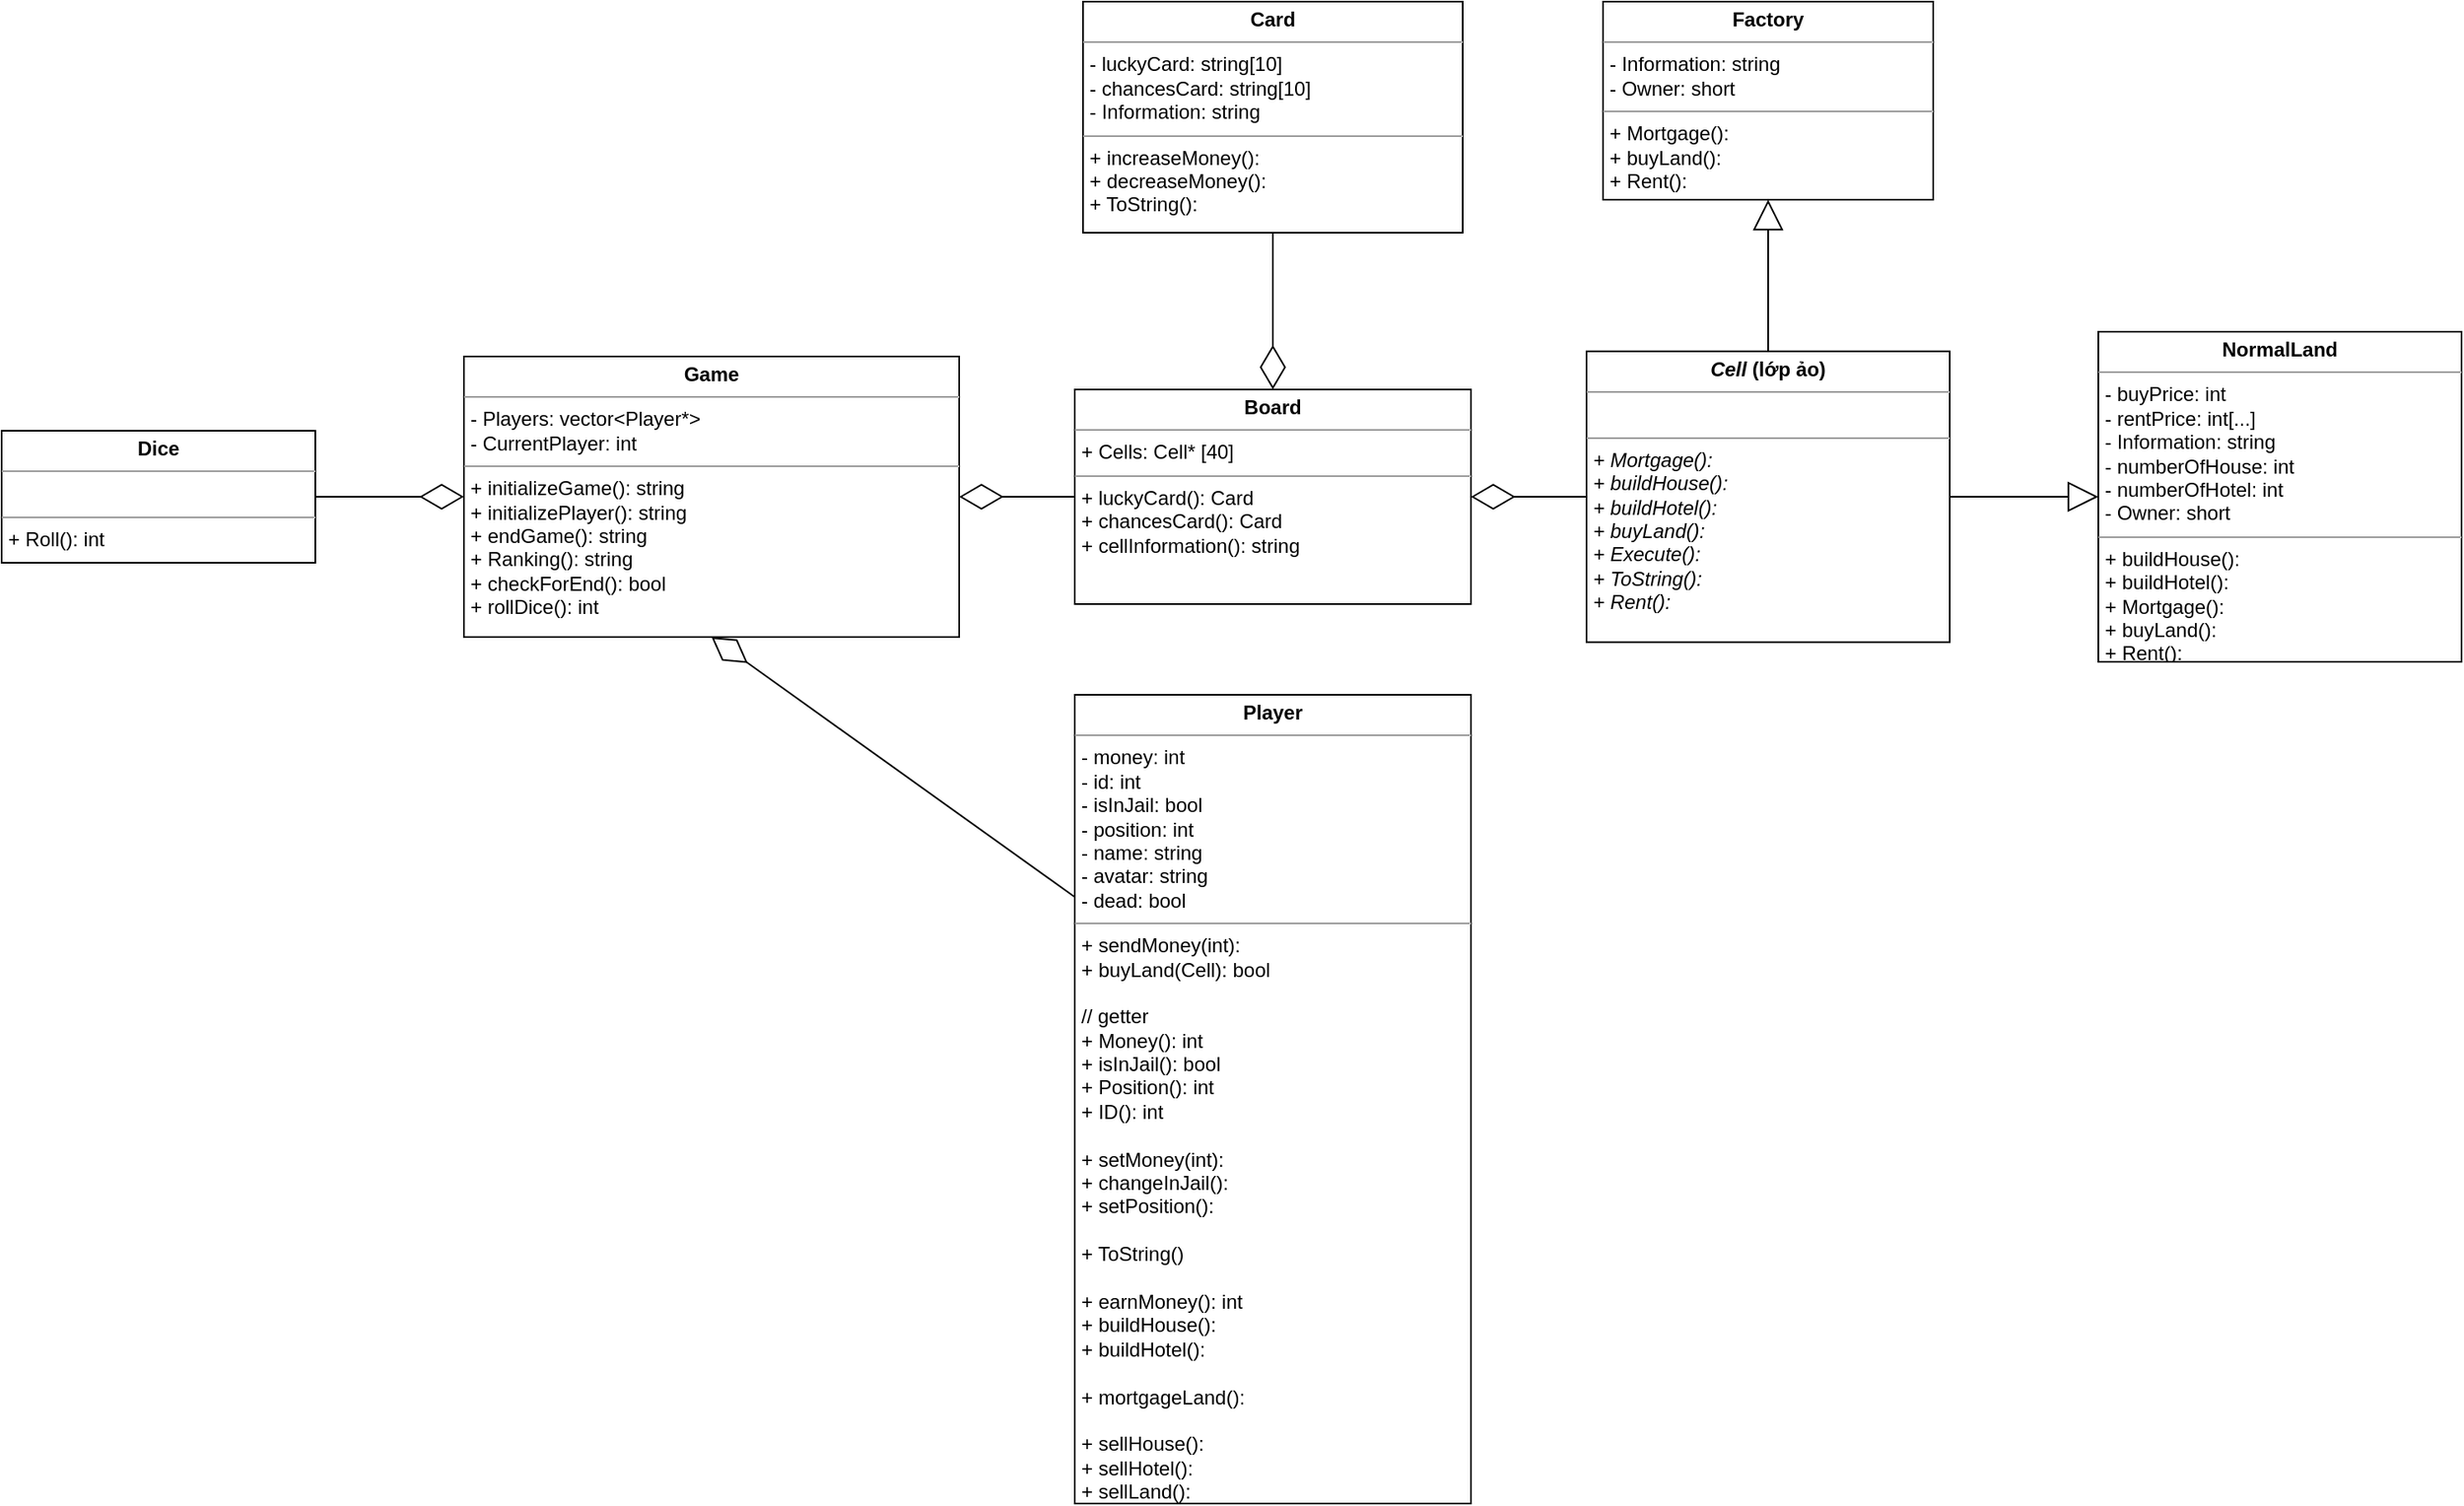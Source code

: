 <mxfile version="15.8.2" type="device"><diagram id="cyfMYq84k2CTIQuD9w5t" name="Page-1"><mxGraphModel dx="2105" dy="1676" grid="1" gridSize="10" guides="1" tooltips="1" connect="1" arrows="1" fold="1" page="1" pageScale="1" pageWidth="850" pageHeight="1100" math="0" shadow="0"><root><mxCell id="0"/><mxCell id="1" parent="0"/><mxCell id="1QrdhXeiI7KTi9AVfx4v-1" value="&lt;p style=&quot;margin: 0px ; margin-top: 4px ; text-align: center&quot;&gt;&lt;b&gt;Board&lt;/b&gt;&lt;/p&gt;&lt;hr size=&quot;1&quot;&gt;&lt;p style=&quot;margin: 0px ; margin-left: 4px&quot;&gt;&lt;span&gt;+ Cells: Cell* [40]&lt;/span&gt;&lt;br&gt;&lt;/p&gt;&lt;hr size=&quot;1&quot;&gt;&lt;p style=&quot;margin: 0px ; margin-left: 4px&quot;&gt;+ luckyCard(): Card&lt;/p&gt;&lt;p style=&quot;margin: 0px ; margin-left: 4px&quot;&gt;+ chancesCard(): Card&lt;/p&gt;&lt;p style=&quot;margin: 0px ; margin-left: 4px&quot;&gt;+ cellInformation(): string&lt;/p&gt;&lt;p style=&quot;margin: 0px ; margin-left: 4px&quot;&gt;&lt;br&gt;&lt;/p&gt;" style="verticalAlign=top;align=left;overflow=fill;fontSize=12;fontFamily=Helvetica;html=1;" parent="1" vertex="1"><mxGeometry x="40" y="-105" width="240" height="130" as="geometry"/></mxCell><mxCell id="1QrdhXeiI7KTi9AVfx4v-2" value="&lt;p style=&quot;margin: 0px ; margin-top: 4px ; text-align: center&quot;&gt;&lt;b&gt;&lt;i&gt;Cell &lt;/i&gt;(lớp ảo)&lt;/b&gt;&lt;/p&gt;&lt;hr size=&quot;1&quot;&gt;&lt;p style=&quot;margin: 0px ; margin-left: 4px&quot;&gt;&lt;br&gt;&lt;/p&gt;&lt;hr size=&quot;1&quot;&gt;&lt;p style=&quot;margin: 0px ; margin-left: 4px&quot;&gt;&lt;i&gt;+ Mortgage():&lt;/i&gt;&lt;/p&gt;&lt;p style=&quot;margin: 0px ; margin-left: 4px&quot;&gt;&lt;i&gt;+&amp;nbsp;&lt;span&gt;buildHouse():&lt;/span&gt;&lt;/i&gt;&lt;/p&gt;&lt;p style=&quot;margin: 0px 0px 0px 4px&quot;&gt;&lt;i&gt;+ buildHotel():&lt;/i&gt;&lt;/p&gt;&lt;p style=&quot;margin: 0px 0px 0px 4px&quot;&gt;&lt;i&gt;+ buyLand():&lt;/i&gt;&lt;/p&gt;&lt;p style=&quot;margin: 0px 0px 0px 4px&quot;&gt;&lt;i&gt;+ Execute():&amp;nbsp;&lt;/i&gt;&lt;/p&gt;&lt;p style=&quot;margin: 0px 0px 0px 4px&quot;&gt;&lt;i&gt;+ ToString():&lt;/i&gt;&lt;/p&gt;&lt;p style=&quot;margin: 0px 0px 0px 4px&quot;&gt;&lt;i&gt;+ Rent():&lt;/i&gt;&lt;/p&gt;&lt;p style=&quot;margin: 0px 0px 0px 4px&quot;&gt;&lt;br&gt;&lt;/p&gt;" style="verticalAlign=top;align=left;overflow=fill;fontSize=12;fontFamily=Helvetica;html=1;" parent="1" vertex="1"><mxGeometry x="350" y="-128.12" width="220" height="176.25" as="geometry"/></mxCell><mxCell id="1QrdhXeiI7KTi9AVfx4v-3" value="&lt;p style=&quot;margin: 0px ; margin-top: 4px ; text-align: center&quot;&gt;&lt;b&gt;Player&lt;/b&gt;&lt;/p&gt;&lt;hr size=&quot;1&quot;&gt;&lt;p style=&quot;margin: 0px ; margin-left: 4px&quot;&gt;- money: int&lt;/p&gt;&lt;p style=&quot;margin: 0px ; margin-left: 4px&quot;&gt;- id: int&lt;/p&gt;&lt;p style=&quot;margin: 0px ; margin-left: 4px&quot;&gt;- isInJail: bool&lt;/p&gt;&lt;p style=&quot;margin: 0px ; margin-left: 4px&quot;&gt;&lt;span&gt;- position: int&lt;/span&gt;&lt;br&gt;&lt;/p&gt;&lt;p style=&quot;margin: 0px ; margin-left: 4px&quot;&gt;&lt;span&gt;- name: string&lt;/span&gt;&lt;/p&gt;&lt;p style=&quot;margin: 0px ; margin-left: 4px&quot;&gt;&lt;span&gt;- avatar: string&amp;nbsp;&lt;/span&gt;&lt;/p&gt;&lt;p style=&quot;margin: 0px ; margin-left: 4px&quot;&gt;&lt;span&gt;- dead: bool&lt;/span&gt;&lt;/p&gt;&lt;hr size=&quot;1&quot;&gt;&lt;p style=&quot;margin: 0px ; margin-left: 4px&quot;&gt;&lt;span&gt;+ sendMoney(int):&amp;nbsp;&lt;/span&gt;&lt;br&gt;&lt;/p&gt;&lt;p style=&quot;margin: 0px ; margin-left: 4px&quot;&gt;+ buyLand(Cell): bool&lt;/p&gt;&lt;p style=&quot;margin: 0px ; margin-left: 4px&quot;&gt;&lt;br&gt;&lt;/p&gt;&lt;p style=&quot;margin: 0px ; margin-left: 4px&quot;&gt;// getter&lt;/p&gt;&lt;p style=&quot;margin: 0px ; margin-left: 4px&quot;&gt;+ Money(): int&lt;/p&gt;&lt;p style=&quot;margin: 0px ; margin-left: 4px&quot;&gt;+ isInJail(): bool&amp;nbsp;&lt;/p&gt;&lt;p style=&quot;margin: 0px ; margin-left: 4px&quot;&gt;+ Position(): int&lt;/p&gt;&lt;p style=&quot;margin: 0px ; margin-left: 4px&quot;&gt;+ ID(): int&lt;/p&gt;&lt;p style=&quot;margin: 0px ; margin-left: 4px&quot;&gt;&lt;br&gt;&lt;/p&gt;&lt;p style=&quot;margin: 0px 0px 0px 4px&quot;&gt;+ setMoney(int):&amp;nbsp;&lt;/p&gt;&lt;p style=&quot;margin: 0px 0px 0px 4px&quot;&gt;+ changeInJail():&lt;/p&gt;&lt;p style=&quot;margin: 0px 0px 0px 4px&quot;&gt;+ setPosition():&amp;nbsp;&lt;/p&gt;&lt;p style=&quot;margin: 0px 0px 0px 4px&quot;&gt;&lt;br&gt;&lt;/p&gt;&lt;p style=&quot;margin: 0px 0px 0px 4px&quot;&gt;+ ToString()&lt;/p&gt;&lt;p style=&quot;margin: 0px 0px 0px 4px&quot;&gt;&lt;br&gt;&lt;/p&gt;&lt;p style=&quot;margin: 0px ; margin-left: 4px&quot;&gt;+ earnMoney(): int&lt;/p&gt;&lt;p style=&quot;margin: 0px ; margin-left: 4px&quot;&gt;+ buildHouse():&lt;/p&gt;&lt;p style=&quot;margin: 0px ; margin-left: 4px&quot;&gt;+ buildHotel():&lt;/p&gt;&lt;p style=&quot;margin: 0px ; margin-left: 4px&quot;&gt;&lt;br&gt;&lt;/p&gt;&lt;p style=&quot;margin: 0px ; margin-left: 4px&quot;&gt;+&amp;nbsp;&lt;span&gt;mortgageLand&lt;/span&gt;&lt;span&gt;():&lt;/span&gt;&lt;/p&gt;&lt;p style=&quot;margin: 0px ; margin-left: 4px&quot;&gt;&lt;span&gt;&lt;br&gt;&lt;/span&gt;&lt;/p&gt;&lt;p style=&quot;margin: 0px ; margin-left: 4px&quot;&gt;+ sellHouse():&lt;/p&gt;&lt;p style=&quot;margin: 0px ; margin-left: 4px&quot;&gt;+ sellHotel():&lt;/p&gt;&lt;p style=&quot;margin: 0px ; margin-left: 4px&quot;&gt;+ sellLand():&lt;/p&gt;&lt;p style=&quot;margin: 0px ; margin-left: 4px&quot;&gt;&lt;br&gt;&lt;/p&gt;&lt;p style=&quot;margin: 0px ; margin-left: 4px&quot;&gt;&lt;br&gt;&lt;/p&gt;" style="verticalAlign=top;align=left;overflow=fill;fontSize=12;fontFamily=Helvetica;html=1;" parent="1" vertex="1"><mxGeometry x="40" y="80" width="240" height="490" as="geometry"/></mxCell><mxCell id="1QrdhXeiI7KTi9AVfx4v-4" value="&lt;p style=&quot;margin: 0px ; margin-top: 4px ; text-align: center&quot;&gt;&lt;b&gt;Dice&lt;/b&gt;&lt;/p&gt;&lt;hr size=&quot;1&quot;&gt;&lt;p style=&quot;margin: 0px ; margin-left: 4px&quot;&gt;&lt;br&gt;&lt;/p&gt;&lt;hr size=&quot;1&quot;&gt;&lt;p style=&quot;margin: 0px ; margin-left: 4px&quot;&gt;+ Roll(): int&lt;/p&gt;" style="verticalAlign=top;align=left;overflow=fill;fontSize=12;fontFamily=Helvetica;html=1;" parent="1" vertex="1"><mxGeometry x="-610" y="-80" width="190" height="80" as="geometry"/></mxCell><mxCell id="1QrdhXeiI7KTi9AVfx4v-8" value="&lt;p style=&quot;margin: 0px ; margin-top: 4px ; text-align: center&quot;&gt;&lt;b&gt;NormalLand&lt;/b&gt;&lt;/p&gt;&lt;hr size=&quot;1&quot;&gt;&lt;p style=&quot;margin: 0px ; margin-left: 4px&quot;&gt;&lt;span&gt;- buyPrice: int&lt;/span&gt;&lt;/p&gt;&lt;p style=&quot;margin: 0px ; margin-left: 4px&quot;&gt;&lt;span&gt;- rentPrice: int[...]&lt;/span&gt;&lt;br&gt;&lt;/p&gt;&lt;p style=&quot;margin: 0px ; margin-left: 4px&quot;&gt;&lt;span&gt;- Information: string&lt;/span&gt;&lt;br&gt;&lt;/p&gt;&lt;p style=&quot;margin: 0px ; margin-left: 4px&quot;&gt;- numberOfHouse: int&lt;/p&gt;&lt;p style=&quot;margin: 0px ; margin-left: 4px&quot;&gt;- numberOfHotel: int&amp;nbsp;&lt;/p&gt;&lt;p style=&quot;margin: 0px ; margin-left: 4px&quot;&gt;- Owner: short&lt;/p&gt;&lt;hr size=&quot;1&quot;&gt;&lt;p style=&quot;margin: 0px ; margin-left: 4px&quot;&gt;+ buildHouse():&lt;/p&gt;&lt;p style=&quot;margin: 0px ; margin-left: 4px&quot;&gt;+ buildHotel():&lt;/p&gt;&lt;p style=&quot;margin: 0px ; margin-left: 4px&quot;&gt;+ Mortgage():&lt;/p&gt;&lt;p style=&quot;margin: 0px ; margin-left: 4px&quot;&gt;+ buyLand():&lt;/p&gt;&lt;p style=&quot;margin: 0px ; margin-left: 4px&quot;&gt;+ Rent():&lt;/p&gt;&lt;p style=&quot;margin: 0px ; margin-left: 4px&quot;&gt;&lt;br&gt;&lt;/p&gt;" style="verticalAlign=top;align=left;overflow=fill;fontSize=12;fontFamily=Helvetica;html=1;" parent="1" vertex="1"><mxGeometry x="660" y="-140" width="220" height="200" as="geometry"/></mxCell><mxCell id="1QrdhXeiI7KTi9AVfx4v-14" value="" style="endArrow=diamondThin;endFill=0;endSize=24;html=1;rounded=0;exitX=0;exitY=0.25;exitDx=0;exitDy=0;entryX=0.5;entryY=1;entryDx=0;entryDy=0;" parent="1" source="1QrdhXeiI7KTi9AVfx4v-3" target="5HK9c6qO7QpGnXvkETjq-1" edge="1"><mxGeometry width="160" relative="1" as="geometry"><mxPoint x="100" y="80" as="sourcePoint"/><mxPoint x="-200" y="220" as="targetPoint"/></mxGeometry></mxCell><mxCell id="1QrdhXeiI7KTi9AVfx4v-15" value="" style="endArrow=diamondThin;endFill=0;endSize=24;html=1;rounded=0;exitX=0;exitY=0.5;exitDx=0;exitDy=0;entryX=1;entryY=0.5;entryDx=0;entryDy=0;" parent="1" source="1QrdhXeiI7KTi9AVfx4v-2" target="1QrdhXeiI7KTi9AVfx4v-1" edge="1"><mxGeometry width="160" relative="1" as="geometry"><mxPoint x="190" y="390" as="sourcePoint"/><mxPoint x="190" y="290" as="targetPoint"/></mxGeometry></mxCell><mxCell id="1QrdhXeiI7KTi9AVfx4v-16" value="" style="endArrow=diamondThin;endFill=0;endSize=24;html=1;rounded=0;entryX=0;entryY=0.5;entryDx=0;entryDy=0;exitX=1;exitY=0.5;exitDx=0;exitDy=0;" parent="1" source="1QrdhXeiI7KTi9AVfx4v-4" target="5HK9c6qO7QpGnXvkETjq-1" edge="1"><mxGeometry width="160" relative="1" as="geometry"><mxPoint x="-560" y="420" as="sourcePoint"/><mxPoint x="-620" y="180" as="targetPoint"/></mxGeometry></mxCell><mxCell id="1QrdhXeiI7KTi9AVfx4v-20" value="&lt;p style=&quot;margin: 0px ; margin-top: 4px ; text-align: center&quot;&gt;&lt;b&gt;Factory&lt;/b&gt;&lt;/p&gt;&lt;hr size=&quot;1&quot;&gt;&lt;p style=&quot;margin: 0px ; margin-left: 4px&quot;&gt;- Information: string&lt;/p&gt;&lt;p style=&quot;margin: 0px ; margin-left: 4px&quot;&gt;- Owner: short&lt;/p&gt;&lt;hr size=&quot;1&quot;&gt;&lt;p style=&quot;margin: 0px 0px 0px 4px&quot;&gt;+ Mortgage():&lt;br&gt;&lt;/p&gt;&lt;p style=&quot;margin: 0px 0px 0px 4px&quot;&gt;+ buyLand():&lt;/p&gt;&lt;p style=&quot;margin: 0px 0px 0px 4px&quot;&gt;+ Rent():&lt;/p&gt;&lt;span style=&quot;color: rgba(0 , 0 , 0 , 0) ; font-family: monospace ; font-size: 0px&quot;&gt;%3CmxGraphModel%3E%3Croot%3E%3CmxCell%20id%3D%220%22%2F%3E%3CmxCell%20id%3D%221%22%20parent%3D%220%22%2F%3E%3CmxCell%20id%3D%222%22%20value%3D%22%26lt%3Bp%20style%3D%26quot%3Bmargin%3A%200px%20%3B%20margin-top%3A%204px%20%3B%20text-align%3A%20center%26quot%3B%26gt%3B%26lt%3Bb%26gt%3BPowerHouse%26lt%3B%2Fb%26gt%3B%26lt%3B%2Fp%26gt%3B%26lt%3Bhr%20size%3D%26quot%3B1%26quot%3B%26gt%3B%26lt%3Bp%20style%3D%26quot%3Bmargin%3A%200px%20%3B%20margin-left%3A%204px%26quot%3B%26gt%3B%26lt%3Bbr%26gt%3B%26lt%3B%2Fp%26gt%3B%26lt%3Bhr%20size%3D%26quot%3B1%26quot%3B%26gt%3B%26lt%3Bp%20style%3D%26quot%3Bmargin%3A%200px%20%3B%20margin-left%3A%204px%26quot%3B%26gt%3B%26lt%3Bspan%26gt%3B%2B%20Mortgage()%3A%26lt%3B%2Fspan%26gt%3B%26lt%3Bbr%26gt%3B%26lt%3B%2Fp%26gt%3B%26lt%3Bp%20style%3D%26quot%3Bmargin%3A%200px%20%3B%20margin-left%3A%204px%26quot%3B%26gt%3B%2B%20buyLand()%3A%26lt%3B%2Fp%26gt%3B%26lt%3Bp%20style%3D%26quot%3Bmargin%3A%200px%20%3B%20margin-left%3A%204px%26quot%3B%26gt%3B%2B%20Rent()%3A%26lt%3B%2Fp%26gt%3B%26lt%3Bp%20style%3D%26quot%3Bmargin%3A%200px%20%3B%20margin-left%3A%204px%26quot%3B%26gt%3B%26lt%3Bbr%26gt%3B%26lt%3B%2Fp%26gt%3B%22%20style%3D%22verticalAlign%3Dtop%3Balign%3Dleft%3Boverflow%3Dfill%3BfontSize%3D12%3BfontFamily%3DHelvetica%3Bhtml%3D1%3B%22%20vertex%3D%221%22%20parent%3D%221%22%3E%3CmxGeometry%20x%3D%22590%22%20y%3D%22-370%22%20width%3D%22200%22%20height%3D%22120%22%20as%3D%22geometry%22%2F%3E%3C%2FmxCell%3E%3C%2Froot%3E%3C%2FmxGraphModel%3E&lt;/span&gt;" style="verticalAlign=top;align=left;overflow=fill;fontSize=12;fontFamily=Helvetica;html=1;" parent="1" vertex="1"><mxGeometry x="360" y="-340" width="200" height="120" as="geometry"/></mxCell><mxCell id="VU5D8l8FL3_-3w3Klui--3" value="&lt;p style=&quot;margin: 0px ; margin-top: 4px ; text-align: center&quot;&gt;&lt;b&gt;Card&lt;/b&gt;&lt;/p&gt;&lt;hr size=&quot;1&quot;&gt;&lt;p style=&quot;margin: 0px ; margin-left: 4px&quot;&gt;- luckyCard: string[10]&lt;/p&gt;&lt;p style=&quot;margin: 0px ; margin-left: 4px&quot;&gt;&lt;span&gt;- chancesCard: string[10]&lt;/span&gt;&lt;/p&gt;&lt;p style=&quot;margin: 0px ; margin-left: 4px&quot;&gt;- Information: string&lt;/p&gt;&lt;hr size=&quot;1&quot;&gt;&lt;p style=&quot;margin: 0px ; margin-left: 4px&quot;&gt;+ increaseMoney():&amp;nbsp;&lt;/p&gt;&lt;p style=&quot;margin: 0px ; margin-left: 4px&quot;&gt;+ decreaseMoney():&lt;/p&gt;&lt;p style=&quot;margin: 0px ; margin-left: 4px&quot;&gt;+ ToString():&lt;/p&gt;&lt;p style=&quot;margin: 0px ; margin-left: 4px&quot;&gt;&lt;br&gt;&lt;/p&gt;" style="verticalAlign=top;align=left;overflow=fill;fontSize=12;fontFamily=Helvetica;html=1;" parent="1" vertex="1"><mxGeometry x="45" y="-340" width="230" height="140" as="geometry"/></mxCell><mxCell id="VU5D8l8FL3_-3w3Klui--4" value="" style="endArrow=diamondThin;endFill=0;endSize=24;html=1;rounded=0;entryX=0.5;entryY=0;entryDx=0;entryDy=0;exitX=0.5;exitY=1;exitDx=0;exitDy=0;" parent="1" source="VU5D8l8FL3_-3w3Klui--3" target="1QrdhXeiI7KTi9AVfx4v-1" edge="1"><mxGeometry width="160" relative="1" as="geometry"><mxPoint x="310" y="-26.25" as="sourcePoint"/><mxPoint x="130" y="-160" as="targetPoint"/></mxGeometry></mxCell><mxCell id="5HK9c6qO7QpGnXvkETjq-1" value="&lt;p style=&quot;margin: 0px ; margin-top: 4px ; text-align: center&quot;&gt;&lt;b&gt;Game&lt;/b&gt;&lt;/p&gt;&lt;hr size=&quot;1&quot;&gt;&lt;p style=&quot;margin: 0px ; margin-left: 4px&quot;&gt;&lt;span&gt;- Players: vector&amp;lt;Player*&amp;gt;&amp;nbsp;&lt;/span&gt;&lt;br&gt;&lt;/p&gt;&lt;p style=&quot;margin: 0px ; margin-left: 4px&quot;&gt;&lt;span&gt;- CurrentPlayer: int&lt;/span&gt;&lt;/p&gt;&lt;hr size=&quot;1&quot;&gt;&lt;p style=&quot;margin: 0px ; margin-left: 4px&quot;&gt;+ initializeGame(): string&lt;/p&gt;&lt;p style=&quot;margin: 0px ; margin-left: 4px&quot;&gt;+ initializePlayer(): string&amp;nbsp;&lt;/p&gt;&lt;p style=&quot;margin: 0px ; margin-left: 4px&quot;&gt;+ endGame(): string&lt;/p&gt;&lt;p style=&quot;margin: 0px ; margin-left: 4px&quot;&gt;+ Ranking(): string&lt;/p&gt;&lt;p style=&quot;margin: 0px ; margin-left: 4px&quot;&gt;+ checkForEnd(): bool&lt;/p&gt;&lt;p style=&quot;margin: 0px ; margin-left: 4px&quot;&gt;+ rollDice(): int&lt;/p&gt;" style="verticalAlign=top;align=left;overflow=fill;fontSize=12;fontFamily=Helvetica;html=1;" parent="1" vertex="1"><mxGeometry x="-330" y="-125" width="300" height="170" as="geometry"/></mxCell><mxCell id="5HK9c6qO7QpGnXvkETjq-2" value="" style="endArrow=diamondThin;endFill=0;endSize=24;html=1;rounded=0;entryX=1;entryY=0.5;entryDx=0;entryDy=0;exitX=0;exitY=0.5;exitDx=0;exitDy=0;" parent="1" source="1QrdhXeiI7KTi9AVfx4v-1" target="5HK9c6qO7QpGnXvkETjq-1" edge="1"><mxGeometry width="160" relative="1" as="geometry"><mxPoint x="10" y="-100" as="sourcePoint"/><mxPoint x="-400" y="270" as="targetPoint"/></mxGeometry></mxCell><mxCell id="QmNABrT9hpgv91pShsfy-7" value="" style="endArrow=block;endSize=16;endFill=0;html=1;rounded=0;entryX=0.5;entryY=1;entryDx=0;entryDy=0;exitX=0.5;exitY=0;exitDx=0;exitDy=0;" edge="1" parent="1" source="1QrdhXeiI7KTi9AVfx4v-2" target="1QrdhXeiI7KTi9AVfx4v-20"><mxGeometry width="160" relative="1" as="geometry"><mxPoint x="790" y="-240" as="sourcePoint"/><mxPoint x="950" y="-240" as="targetPoint"/></mxGeometry></mxCell><mxCell id="QmNABrT9hpgv91pShsfy-10" value="" style="endArrow=block;endSize=16;endFill=0;html=1;rounded=0;entryX=0;entryY=0.5;entryDx=0;entryDy=0;exitX=1;exitY=0.5;exitDx=0;exitDy=0;" edge="1" parent="1" source="1QrdhXeiI7KTi9AVfx4v-2" target="1QrdhXeiI7KTi9AVfx4v-8"><mxGeometry width="160" relative="1" as="geometry"><mxPoint x="870" y="-126.25" as="sourcePoint"/><mxPoint x="1105" y="-340" as="targetPoint"/></mxGeometry></mxCell></root></mxGraphModel></diagram></mxfile>